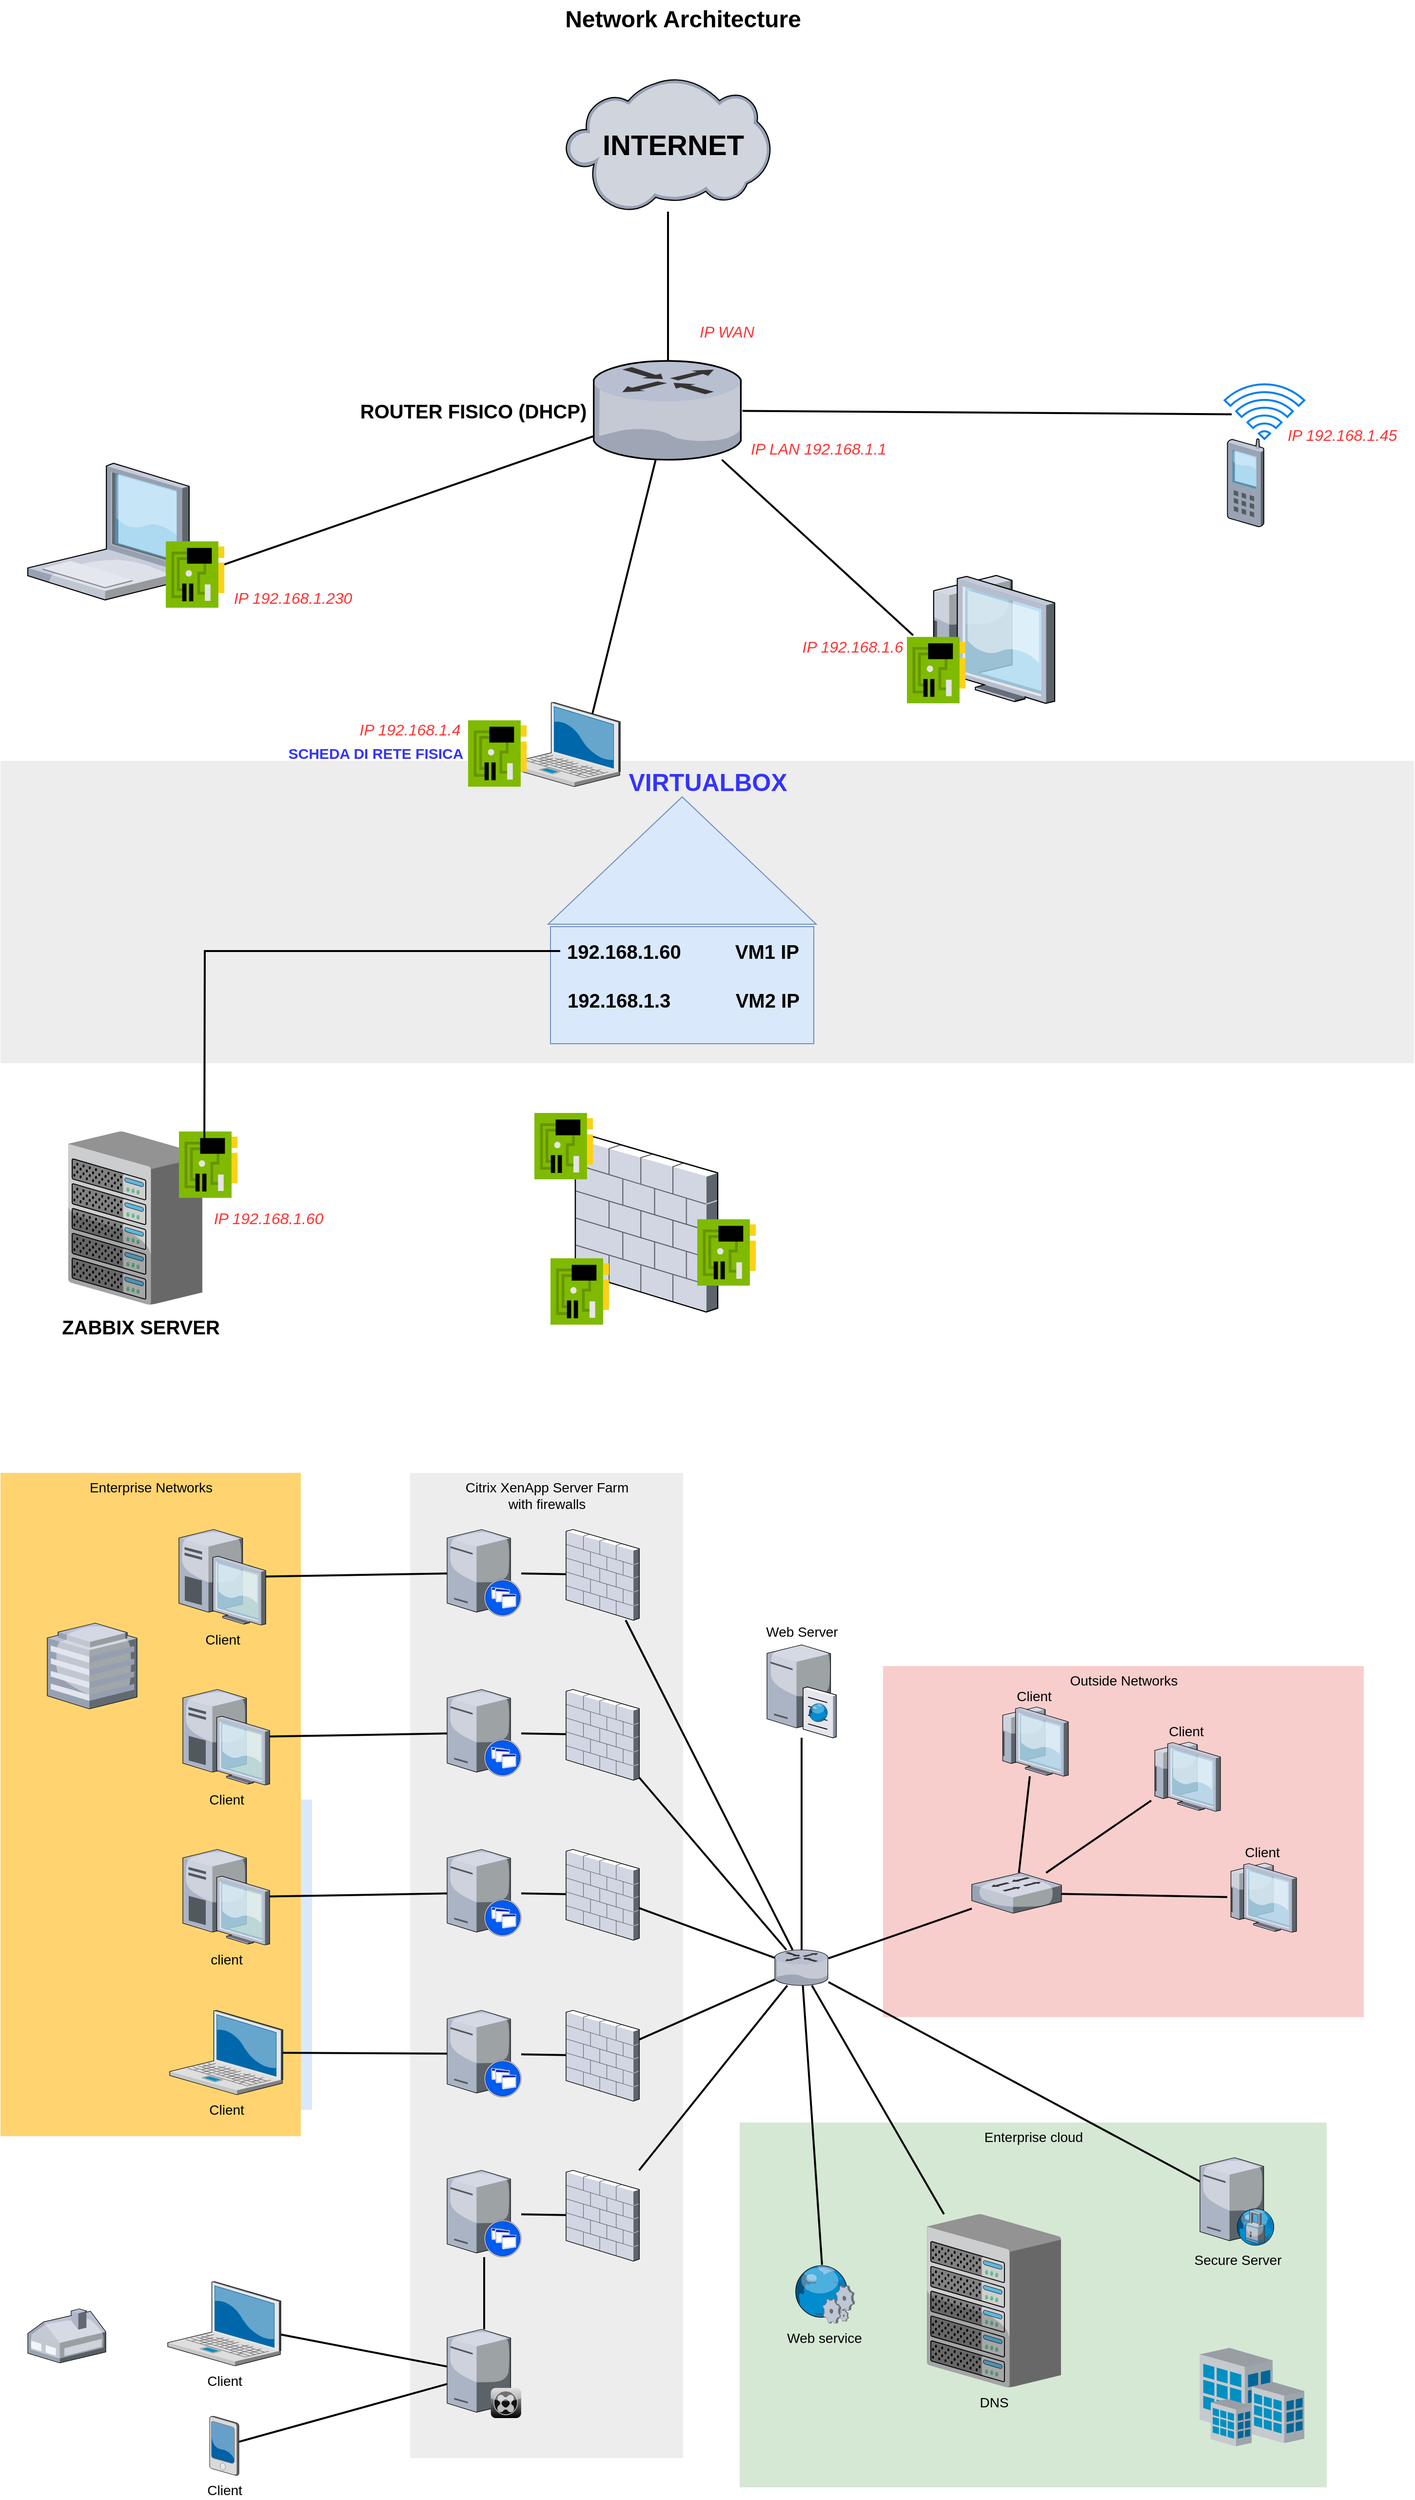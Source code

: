 <mxfile version="13.6.2" type="github">
  <diagram name="Page-1" id="e3a06f82-3646-2815-327d-82caf3d4e204">
    <mxGraphModel dx="1702" dy="827" grid="1" gridSize="10" guides="1" tooltips="1" connect="1" arrows="1" fold="1" page="1" pageScale="1.5" pageWidth="1169" pageHeight="826" background="none" math="0" shadow="0">
      <root>
        <mxCell id="0" style=";html=1;" />
        <mxCell id="1" style=";html=1;" parent="0" />
        <mxCell id="6a7d8f32e03d9370-61" value="Outside Networks" style="whiteSpace=wrap;html=1;fillColor=#f8cecc;fontSize=14;strokeColor=none;verticalAlign=top;" parent="1" vertex="1">
          <mxGeometry x="1135.5" y="1738" width="493" height="360" as="geometry" />
        </mxCell>
        <mxCell id="6a7d8f32e03d9370-60" value="Enterprise cloud" style="whiteSpace=wrap;html=1;fillColor=#d5e8d4;fontSize=14;strokeColor=none;verticalAlign=top;" parent="1" vertex="1">
          <mxGeometry x="988.5" y="2206" width="602" height="374" as="geometry" />
        </mxCell>
        <mxCell id="6a7d8f32e03d9370-59" value="Citrix XenApp Server Farm&lt;div&gt;with firewalls&lt;/div&gt;" style="whiteSpace=wrap;html=1;fillColor=#EDEDED;fontSize=14;strokeColor=none;verticalAlign=top;labelBackgroundColor=none;" parent="1" vertex="1">
          <mxGeometry x="650.5" y="1540" width="280" height="1010" as="geometry" />
        </mxCell>
        <mxCell id="6a7d8f32e03d9370-58" value="Residential Private Networks" style="whiteSpace=wrap;html=1;fillColor=#dae8fc;fontSize=14;strokeColor=none;verticalAlign=top;" parent="1" vertex="1">
          <mxGeometry x="240" y="1875" width="310" height="318" as="geometry" />
        </mxCell>
        <mxCell id="6a7d8f32e03d9370-57" value="Enterprise Networks" style="whiteSpace=wrap;html=1;fillColor=#FFD470;gradientColor=none;fontSize=14;strokeColor=none;verticalAlign=top;" parent="1" vertex="1">
          <mxGeometry x="230.5" y="1540" width="308" height="680" as="geometry" />
        </mxCell>
        <mxCell id="6a7d8f32e03d9370-36" style="edgeStyle=none;rounded=0;html=1;startSize=10;endSize=10;jettySize=auto;orthogonalLoop=1;fontSize=14;endArrow=none;endFill=0;strokeWidth=2;" parent="1" source="6a7d8f32e03d9370-1" target="6a7d8f32e03d9370-14" edge="1">
          <mxGeometry relative="1" as="geometry" />
        </mxCell>
        <mxCell id="6a7d8f32e03d9370-1" value="Client" style="verticalLabelPosition=bottom;aspect=fixed;html=1;verticalAlign=top;strokeColor=none;shape=mxgraph.citrix.laptop_2;fillColor=#66B2FF;gradientColor=#0066CC;fontSize=14;" parent="1" vertex="1">
          <mxGeometry x="402.0" y="2369" width="116" height="86.5" as="geometry" />
        </mxCell>
        <mxCell id="6a7d8f32e03d9370-35" style="edgeStyle=none;rounded=0;html=1;startSize=10;endSize=10;jettySize=auto;orthogonalLoop=1;fontSize=14;endArrow=none;endFill=0;strokeWidth=2;" parent="1" source="6a7d8f32e03d9370-2" target="6a7d8f32e03d9370-9" edge="1">
          <mxGeometry relative="1" as="geometry" />
        </mxCell>
        <mxCell id="6a7d8f32e03d9370-2" value="Client" style="verticalLabelPosition=bottom;aspect=fixed;html=1;verticalAlign=top;strokeColor=none;shape=mxgraph.citrix.laptop_2;fillColor=#66B2FF;gradientColor=#0066CC;fontSize=14;" parent="1" vertex="1">
          <mxGeometry x="404.0" y="2091" width="116" height="86.5" as="geometry" />
        </mxCell>
        <mxCell id="6a7d8f32e03d9370-34" style="edgeStyle=none;rounded=0;html=1;startSize=10;endSize=10;jettySize=auto;orthogonalLoop=1;fontSize=14;endArrow=none;endFill=0;strokeWidth=2;" parent="1" source="6a7d8f32e03d9370-3" target="6a7d8f32e03d9370-10" edge="1">
          <mxGeometry relative="1" as="geometry" />
        </mxCell>
        <mxCell id="6a7d8f32e03d9370-3" value="client" style="verticalLabelPosition=bottom;aspect=fixed;html=1;verticalAlign=top;strokeColor=none;shape=mxgraph.citrix.desktop;fillColor=#66B2FF;gradientColor=#0066CC;fontSize=14;" parent="1" vertex="1">
          <mxGeometry x="417.5" y="1926" width="89" height="98" as="geometry" />
        </mxCell>
        <mxCell id="6a7d8f32e03d9370-33" style="edgeStyle=none;rounded=0;html=1;startSize=10;endSize=10;jettySize=auto;orthogonalLoop=1;fontSize=14;endArrow=none;endFill=0;strokeWidth=2;" parent="1" source="6a7d8f32e03d9370-4" target="6a7d8f32e03d9370-11" edge="1">
          <mxGeometry relative="1" as="geometry" />
        </mxCell>
        <mxCell id="6a7d8f32e03d9370-4" value="Client" style="verticalLabelPosition=bottom;aspect=fixed;html=1;verticalAlign=top;strokeColor=none;shape=mxgraph.citrix.desktop;fillColor=#66B2FF;gradientColor=#0066CC;fontSize=14;" parent="1" vertex="1">
          <mxGeometry x="417.5" y="1762" width="89" height="98" as="geometry" />
        </mxCell>
        <mxCell id="6a7d8f32e03d9370-32" style="edgeStyle=none;rounded=0;html=1;startSize=10;endSize=10;jettySize=auto;orthogonalLoop=1;fontSize=14;endArrow=none;endFill=0;strokeWidth=2;" parent="1" source="6a7d8f32e03d9370-5" target="6a7d8f32e03d9370-12" edge="1">
          <mxGeometry relative="1" as="geometry" />
        </mxCell>
        <mxCell id="6a7d8f32e03d9370-5" value="Client" style="verticalLabelPosition=bottom;aspect=fixed;html=1;verticalAlign=top;strokeColor=none;shape=mxgraph.citrix.desktop;fillColor=#66B2FF;gradientColor=#0066CC;fontSize=14;" parent="1" vertex="1">
          <mxGeometry x="413.5" y="1598" width="89" height="98" as="geometry" />
        </mxCell>
        <mxCell id="6a7d8f32e03d9370-37" style="edgeStyle=none;rounded=0;html=1;startSize=10;endSize=10;jettySize=auto;orthogonalLoop=1;fontSize=14;endArrow=none;endFill=0;strokeWidth=2;" parent="1" source="6a7d8f32e03d9370-6" target="6a7d8f32e03d9370-14" edge="1">
          <mxGeometry relative="1" as="geometry" />
        </mxCell>
        <mxCell id="6a7d8f32e03d9370-6" value="Client" style="verticalLabelPosition=bottom;aspect=fixed;html=1;verticalAlign=top;strokeColor=none;shape=mxgraph.citrix.pda;fillColor=#66B2FF;gradientColor=#0066CC;fontSize=14;" parent="1" vertex="1">
          <mxGeometry x="445.0" y="2507" width="30" height="61" as="geometry" />
        </mxCell>
        <mxCell id="6a7d8f32e03d9370-39" style="edgeStyle=none;rounded=0;html=1;startSize=10;endSize=10;jettySize=auto;orthogonalLoop=1;fontSize=14;endArrow=none;endFill=0;strokeWidth=2;" parent="1" source="6a7d8f32e03d9370-8" target="6a7d8f32e03d9370-21" edge="1">
          <mxGeometry relative="1" as="geometry">
            <mxPoint x="788.5" y="2288" as="targetPoint" />
          </mxGeometry>
        </mxCell>
        <mxCell id="6a7d8f32e03d9370-8" value="" style="verticalLabelPosition=bottom;aspect=fixed;html=1;verticalAlign=top;strokeColor=none;shape=mxgraph.citrix.xenapp_server;fillColor=#66B2FF;gradientColor=#0066CC;fontSize=14;" parent="1" vertex="1">
          <mxGeometry x="688.5" y="2255" width="76" height="89" as="geometry" />
        </mxCell>
        <mxCell id="6a7d8f32e03d9370-40" style="edgeStyle=none;rounded=0;html=1;startSize=10;endSize=10;jettySize=auto;orthogonalLoop=1;fontSize=14;endArrow=none;endFill=0;strokeWidth=2;" parent="1" source="6a7d8f32e03d9370-9" target="6a7d8f32e03d9370-20" edge="1">
          <mxGeometry relative="1" as="geometry" />
        </mxCell>
        <mxCell id="6a7d8f32e03d9370-9" value="" style="verticalLabelPosition=bottom;aspect=fixed;html=1;verticalAlign=top;strokeColor=none;shape=mxgraph.citrix.xenapp_server;fillColor=#66B2FF;gradientColor=#0066CC;fontSize=14;" parent="1" vertex="1">
          <mxGeometry x="688.5" y="2091" width="76" height="89" as="geometry" />
        </mxCell>
        <mxCell id="6a7d8f32e03d9370-41" style="edgeStyle=none;rounded=0;html=1;startSize=10;endSize=10;jettySize=auto;orthogonalLoop=1;fontSize=14;endArrow=none;endFill=0;strokeWidth=2;" parent="1" source="6a7d8f32e03d9370-10" target="6a7d8f32e03d9370-19" edge="1">
          <mxGeometry relative="1" as="geometry" />
        </mxCell>
        <mxCell id="6a7d8f32e03d9370-10" value="" style="verticalLabelPosition=bottom;aspect=fixed;html=1;verticalAlign=top;strokeColor=none;shape=mxgraph.citrix.xenapp_server;fillColor=#66B2FF;gradientColor=#0066CC;fontSize=14;" parent="1" vertex="1">
          <mxGeometry x="688.5" y="1926" width="76" height="89" as="geometry" />
        </mxCell>
        <mxCell id="6a7d8f32e03d9370-42" style="edgeStyle=none;rounded=0;html=1;startSize=10;endSize=10;jettySize=auto;orthogonalLoop=1;fontSize=14;endArrow=none;endFill=0;strokeWidth=2;" parent="1" source="6a7d8f32e03d9370-11" target="6a7d8f32e03d9370-18" edge="1">
          <mxGeometry relative="1" as="geometry" />
        </mxCell>
        <mxCell id="6a7d8f32e03d9370-11" value="" style="verticalLabelPosition=bottom;aspect=fixed;html=1;verticalAlign=top;strokeColor=none;shape=mxgraph.citrix.xenapp_server;fillColor=#66B2FF;gradientColor=#0066CC;fontSize=14;" parent="1" vertex="1">
          <mxGeometry x="688.5" y="1762" width="76" height="89" as="geometry" />
        </mxCell>
        <mxCell id="6a7d8f32e03d9370-43" style="edgeStyle=none;rounded=0;html=1;startSize=10;endSize=10;jettySize=auto;orthogonalLoop=1;fontSize=14;endArrow=none;endFill=0;strokeWidth=2;" parent="1" source="6a7d8f32e03d9370-12" target="6a7d8f32e03d9370-17" edge="1">
          <mxGeometry relative="1" as="geometry" />
        </mxCell>
        <mxCell id="6a7d8f32e03d9370-12" value="" style="verticalLabelPosition=bottom;aspect=fixed;html=1;verticalAlign=top;strokeColor=none;shape=mxgraph.citrix.xenapp_server;fillColor=#66B2FF;gradientColor=#0066CC;fontSize=14;" parent="1" vertex="1">
          <mxGeometry x="688.5" y="1598" width="76" height="89" as="geometry" />
        </mxCell>
        <mxCell id="6a7d8f32e03d9370-50" style="edgeStyle=none;rounded=0;html=1;startSize=10;endSize=10;jettySize=auto;orthogonalLoop=1;fontSize=14;endArrow=none;endFill=0;strokeWidth=2;" parent="1" source="6a7d8f32e03d9370-13" target="6a7d8f32e03d9370-16" edge="1">
          <mxGeometry relative="1" as="geometry" />
        </mxCell>
        <mxCell id="6a7d8f32e03d9370-51" style="edgeStyle=none;rounded=0;html=1;startSize=10;endSize=10;jettySize=auto;orthogonalLoop=1;fontSize=14;endArrow=none;endFill=0;strokeWidth=2;" parent="1" source="6a7d8f32e03d9370-13" target="6a7d8f32e03d9370-15" edge="1">
          <mxGeometry relative="1" as="geometry" />
        </mxCell>
        <mxCell id="6a7d8f32e03d9370-52" style="edgeStyle=none;rounded=0;html=1;startSize=10;endSize=10;jettySize=auto;orthogonalLoop=1;fontSize=14;endArrow=none;endFill=0;strokeWidth=2;" parent="1" source="6a7d8f32e03d9370-13" target="6a7d8f32e03d9370-26" edge="1">
          <mxGeometry relative="1" as="geometry" />
        </mxCell>
        <mxCell id="6a7d8f32e03d9370-56" style="edgeStyle=none;rounded=0;html=1;startSize=10;endSize=10;jettySize=auto;orthogonalLoop=1;fontSize=14;endArrow=none;endFill=0;strokeWidth=2;" parent="1" source="6a7d8f32e03d9370-13" target="6a7d8f32e03d9370-25" edge="1">
          <mxGeometry relative="1" as="geometry" />
        </mxCell>
        <mxCell id="6a7d8f32e03d9370-13" value="" style="verticalLabelPosition=bottom;aspect=fixed;html=1;verticalAlign=top;strokeColor=none;shape=mxgraph.citrix.router;fillColor=#66B2FF;gradientColor=#0066CC;fontSize=14;" parent="1" vertex="1">
          <mxGeometry x="1024.5" y="2029" width="55" height="36.5" as="geometry" />
        </mxCell>
        <mxCell id="6a7d8f32e03d9370-38" style="edgeStyle=none;rounded=0;html=1;startSize=10;endSize=10;jettySize=auto;orthogonalLoop=1;fontSize=14;endArrow=none;endFill=0;strokeWidth=2;" parent="1" source="6a7d8f32e03d9370-14" target="6a7d8f32e03d9370-8" edge="1">
          <mxGeometry relative="1" as="geometry" />
        </mxCell>
        <mxCell id="6a7d8f32e03d9370-14" value="" style="verticalLabelPosition=bottom;aspect=fixed;html=1;verticalAlign=top;strokeColor=none;shape=mxgraph.citrix.xenclient_synchronizer;fillColor=#CCCCCC;gradientColor=#000000;gradientDirection=south;fontSize=14;" parent="1" vertex="1">
          <mxGeometry x="688.5" y="2418" width="76" height="91" as="geometry" />
        </mxCell>
        <mxCell id="6a7d8f32e03d9370-15" value="Web Server" style="verticalLabelPosition=top;aspect=fixed;html=1;verticalAlign=bottom;strokeColor=none;shape=mxgraph.citrix.cache_server;fillColor=#66B2FF;gradientColor=#0066CC;fontSize=14;labelPosition=center;align=center;" parent="1" vertex="1">
          <mxGeometry x="1016.5" y="1714" width="71" height="97.5" as="geometry" />
        </mxCell>
        <mxCell id="6a7d8f32e03d9370-16" value="DNS" style="verticalLabelPosition=bottom;aspect=fixed;html=1;verticalAlign=top;strokeColor=none;shape=mxgraph.citrix.chassis;fillColor=#66B2FF;gradientColor=#0066CC;fontSize=14;" parent="1" vertex="1">
          <mxGeometry x="1180.5" y="2300" width="137.5" height="177.5" as="geometry" />
        </mxCell>
        <mxCell id="6a7d8f32e03d9370-44" style="edgeStyle=none;rounded=0;html=1;startSize=10;endSize=10;jettySize=auto;orthogonalLoop=1;fontSize=14;endArrow=none;endFill=0;strokeWidth=2;" parent="1" source="6a7d8f32e03d9370-17" target="6a7d8f32e03d9370-13" edge="1">
          <mxGeometry relative="1" as="geometry" />
        </mxCell>
        <mxCell id="6a7d8f32e03d9370-17" value="" style="verticalLabelPosition=bottom;aspect=fixed;html=1;verticalAlign=top;strokeColor=none;shape=mxgraph.citrix.firewall;fillColor=#66B2FF;gradientColor=#0066CC;fontSize=14;" parent="1" vertex="1">
          <mxGeometry x="810.5" y="1598" width="75" height="93" as="geometry" />
        </mxCell>
        <mxCell id="6a7d8f32e03d9370-45" style="edgeStyle=none;rounded=0;html=1;startSize=10;endSize=10;jettySize=auto;orthogonalLoop=1;fontSize=14;endArrow=none;endFill=0;strokeWidth=2;" parent="1" source="6a7d8f32e03d9370-18" target="6a7d8f32e03d9370-13" edge="1">
          <mxGeometry relative="1" as="geometry" />
        </mxCell>
        <mxCell id="6a7d8f32e03d9370-18" value="" style="verticalLabelPosition=bottom;aspect=fixed;html=1;verticalAlign=top;strokeColor=none;shape=mxgraph.citrix.firewall;fillColor=#66B2FF;gradientColor=#0066CC;fontSize=14;" parent="1" vertex="1">
          <mxGeometry x="810.5" y="1762" width="75" height="93" as="geometry" />
        </mxCell>
        <mxCell id="6a7d8f32e03d9370-46" style="edgeStyle=none;rounded=0;html=1;startSize=10;endSize=10;jettySize=auto;orthogonalLoop=1;fontSize=14;endArrow=none;endFill=0;strokeWidth=2;" parent="1" source="6a7d8f32e03d9370-19" target="6a7d8f32e03d9370-13" edge="1">
          <mxGeometry relative="1" as="geometry" />
        </mxCell>
        <mxCell id="6a7d8f32e03d9370-19" value="" style="verticalLabelPosition=bottom;aspect=fixed;html=1;verticalAlign=top;strokeColor=none;shape=mxgraph.citrix.firewall;fillColor=#66B2FF;gradientColor=#0066CC;fontSize=14;" parent="1" vertex="1">
          <mxGeometry x="810.5" y="1926" width="75" height="93" as="geometry" />
        </mxCell>
        <mxCell id="6a7d8f32e03d9370-47" style="edgeStyle=none;rounded=0;html=1;startSize=10;endSize=10;jettySize=auto;orthogonalLoop=1;fontSize=14;endArrow=none;endFill=0;strokeWidth=2;" parent="1" source="6a7d8f32e03d9370-20" target="6a7d8f32e03d9370-13" edge="1">
          <mxGeometry relative="1" as="geometry" />
        </mxCell>
        <mxCell id="6a7d8f32e03d9370-20" value="" style="verticalLabelPosition=bottom;aspect=fixed;html=1;verticalAlign=top;strokeColor=none;shape=mxgraph.citrix.firewall;fillColor=#66B2FF;gradientColor=#0066CC;fontSize=14;" parent="1" vertex="1">
          <mxGeometry x="810.5" y="2091" width="75" height="93" as="geometry" />
        </mxCell>
        <mxCell id="6a7d8f32e03d9370-48" style="edgeStyle=none;rounded=0;html=1;startSize=10;endSize=10;jettySize=auto;orthogonalLoop=1;fontSize=14;endArrow=none;endFill=0;strokeWidth=2;" parent="1" source="6a7d8f32e03d9370-21" target="6a7d8f32e03d9370-13" edge="1">
          <mxGeometry relative="1" as="geometry" />
        </mxCell>
        <mxCell id="6a7d8f32e03d9370-21" value="" style="verticalLabelPosition=bottom;aspect=fixed;html=1;verticalAlign=top;strokeColor=none;shape=mxgraph.citrix.firewall;fillColor=#66B2FF;gradientColor=#0066CC;fontSize=14;" parent="1" vertex="1">
          <mxGeometry x="810.5" y="2255" width="75" height="93" as="geometry" />
        </mxCell>
        <mxCell id="6a7d8f32e03d9370-23" value="" style="verticalLabelPosition=bottom;aspect=fixed;html=1;verticalAlign=top;strokeColor=none;shape=mxgraph.citrix.home_office;fillColor=#66B2FF;gradientColor=#0066CC;fontSize=14;" parent="1" vertex="1">
          <mxGeometry x="258.5" y="2397" width="80" height="55.5" as="geometry" />
        </mxCell>
        <mxCell id="6a7d8f32e03d9370-24" value="" style="verticalLabelPosition=bottom;aspect=fixed;html=1;verticalAlign=top;strokeColor=none;shape=mxgraph.citrix.hq_enterprise;fillColor=#66B2FF;gradientColor=#0066CC;fontSize=14;" parent="1" vertex="1">
          <mxGeometry x="278.5" y="1694" width="92" height="88" as="geometry" />
        </mxCell>
        <mxCell id="6a7d8f32e03d9370-25" value="Secure Server" style="verticalLabelPosition=bottom;aspect=fixed;html=1;verticalAlign=top;strokeColor=none;shape=mxgraph.citrix.proxy_server;fillColor=#66B2FF;gradientColor=#0066CC;fontSize=14;" parent="1" vertex="1">
          <mxGeometry x="1460.5" y="2242" width="76.5" height="90" as="geometry" />
        </mxCell>
        <mxCell id="6a7d8f32e03d9370-53" style="edgeStyle=none;rounded=0;html=1;startSize=10;endSize=10;jettySize=auto;orthogonalLoop=1;fontSize=14;endArrow=none;endFill=0;strokeWidth=2;" parent="1" source="6a7d8f32e03d9370-26" target="6a7d8f32e03d9370-29" edge="1">
          <mxGeometry relative="1" as="geometry" />
        </mxCell>
        <mxCell id="6a7d8f32e03d9370-54" style="edgeStyle=none;rounded=0;html=1;startSize=10;endSize=10;jettySize=auto;orthogonalLoop=1;fontSize=14;endArrow=none;endFill=0;strokeWidth=2;" parent="1" source="6a7d8f32e03d9370-26" target="6a7d8f32e03d9370-28" edge="1">
          <mxGeometry relative="1" as="geometry" />
        </mxCell>
        <mxCell id="6a7d8f32e03d9370-55" style="edgeStyle=none;rounded=0;html=1;startSize=10;endSize=10;jettySize=auto;orthogonalLoop=1;fontSize=14;endArrow=none;endFill=0;strokeWidth=2;" parent="1" source="6a7d8f32e03d9370-26" target="6a7d8f32e03d9370-27" edge="1">
          <mxGeometry relative="1" as="geometry" />
        </mxCell>
        <mxCell id="6a7d8f32e03d9370-26" value="" style="verticalLabelPosition=bottom;aspect=fixed;html=1;verticalAlign=top;strokeColor=none;shape=mxgraph.citrix.switch;fillColor=#66B2FF;gradientColor=#0066CC;fontSize=14;" parent="1" vertex="1">
          <mxGeometry x="1226.5" y="1950" width="92" height="41.5" as="geometry" />
        </mxCell>
        <mxCell id="6a7d8f32e03d9370-27" value="Client" style="verticalLabelPosition=top;aspect=fixed;html=1;verticalAlign=bottom;strokeColor=none;shape=mxgraph.citrix.thin_client;fillColor=#66B2FF;gradientColor=#0066CC;fontSize=14;labelPosition=center;align=center;" parent="1" vertex="1">
          <mxGeometry x="1488.5" y="1940" width="71" height="71" as="geometry" />
        </mxCell>
        <mxCell id="6a7d8f32e03d9370-28" value="Client" style="verticalLabelPosition=top;aspect=fixed;html=1;verticalAlign=bottom;strokeColor=none;shape=mxgraph.citrix.thin_client;fillColor=#66B2FF;gradientColor=#0066CC;fontSize=14;labelPosition=center;align=center;" parent="1" vertex="1">
          <mxGeometry x="1410.5" y="1816" width="71" height="71" as="geometry" />
        </mxCell>
        <mxCell id="6a7d8f32e03d9370-29" value="Client" style="verticalLabelPosition=top;aspect=fixed;html=1;verticalAlign=bottom;strokeColor=none;shape=mxgraph.citrix.thin_client;fillColor=#66B2FF;gradientColor=#0066CC;fontSize=14;labelPosition=center;align=center;" parent="1" vertex="1">
          <mxGeometry x="1254.5" y="1780" width="71" height="71" as="geometry" />
        </mxCell>
        <mxCell id="6a7d8f32e03d9370-49" style="edgeStyle=none;rounded=0;html=1;startSize=10;endSize=10;jettySize=auto;orthogonalLoop=1;fontSize=14;endArrow=none;endFill=0;strokeWidth=2;" parent="1" source="6a7d8f32e03d9370-30" target="6a7d8f32e03d9370-13" edge="1">
          <mxGeometry relative="1" as="geometry" />
        </mxCell>
        <mxCell id="6a7d8f32e03d9370-30" value="Web service" style="verticalLabelPosition=bottom;aspect=fixed;html=1;verticalAlign=top;strokeColor=none;shape=mxgraph.citrix.web_service;fillColor=#66B2FF;gradientColor=#0066CC;fontSize=14;" parent="1" vertex="1">
          <mxGeometry x="1043.5" y="2352" width="63" height="60" as="geometry" />
        </mxCell>
        <mxCell id="6a7d8f32e03d9370-31" value="" style="verticalLabelPosition=bottom;aspect=fixed;html=1;verticalAlign=top;strokeColor=none;shape=mxgraph.citrix.site;fillColor=#66B2FF;gradientColor=#0066CC;fontSize=14;" parent="1" vertex="1">
          <mxGeometry x="1460.5" y="2437" width="107" height="101" as="geometry" />
        </mxCell>
        <mxCell id="6a7d8f32e03d9370-62" value="Network Architecture" style="text;strokeColor=none;fillColor=none;html=1;fontSize=24;fontStyle=1;verticalAlign=middle;align=center;" parent="1" vertex="1">
          <mxGeometry x="499" y="30" width="861" height="40" as="geometry" />
        </mxCell>
        <mxCell id="Nfk5zxaUeVj95vEAJOdN-1" value="" style="verticalLabelPosition=bottom;aspect=fixed;html=1;verticalAlign=top;strokeColor=none;align=center;outlineConnect=0;shape=mxgraph.citrix.cloud;" vertex="1" parent="1">
          <mxGeometry x="810" y="110" width="210" height="137.05" as="geometry" />
        </mxCell>
        <mxCell id="Nfk5zxaUeVj95vEAJOdN-2" value="&lt;div style=&quot;font-size: 29px;&quot;&gt;INTERNET&lt;/div&gt;" style="text;html=1;align=center;verticalAlign=middle;resizable=0;points=[];autosize=1;fontStyle=1;fontSize=29;" vertex="1" parent="1">
          <mxGeometry x="840" y="158.52" width="160" height="40" as="geometry" />
        </mxCell>
        <mxCell id="Nfk5zxaUeVj95vEAJOdN-3" style="edgeStyle=none;rounded=0;html=1;startSize=10;endSize=10;jettySize=auto;orthogonalLoop=1;fontSize=14;endArrow=none;endFill=0;strokeWidth=2;" edge="1" parent="1" source="Nfk5zxaUeVj95vEAJOdN-4" target="Nfk5zxaUeVj95vEAJOdN-1">
          <mxGeometry relative="1" as="geometry">
            <mxPoint x="916" y="400" as="sourcePoint" />
            <mxPoint x="936" y="389.997" as="targetPoint" />
          </mxGeometry>
        </mxCell>
        <mxCell id="Nfk5zxaUeVj95vEAJOdN-4" value="" style="verticalLabelPosition=bottom;aspect=fixed;html=1;verticalAlign=top;strokeColor=none;align=center;outlineConnect=0;shape=mxgraph.citrix.router;fontSize=29;" vertex="1" parent="1">
          <mxGeometry x="838.68" y="400" width="152.64" height="101.3" as="geometry" />
        </mxCell>
        <mxCell id="Nfk5zxaUeVj95vEAJOdN-5" value="&lt;font style=&quot;font-size: 20px&quot;&gt;ROUTER FISICO (DHCP)&lt;/font&gt;" style="text;html=1;align=center;verticalAlign=middle;resizable=0;points=[];autosize=1;fontSize=15;fontStyle=1" vertex="1" parent="1">
          <mxGeometry x="590" y="435.65" width="250" height="30" as="geometry" />
        </mxCell>
        <mxCell id="Nfk5zxaUeVj95vEAJOdN-6" value="&lt;font color=&quot;#FF3333&quot;&gt;&lt;i&gt;&lt;font style=&quot;font-size: 16px&quot;&gt;IP WAN&lt;/font&gt;&lt;/i&gt;&lt;/font&gt;" style="text;html=1;align=center;verticalAlign=middle;resizable=0;points=[];autosize=1;fontSize=15;" vertex="1" parent="1">
          <mxGeometry x="940" y="360" width="70" height="20" as="geometry" />
        </mxCell>
        <mxCell id="Nfk5zxaUeVj95vEAJOdN-7" value="&lt;font color=&quot;#FF3333&quot;&gt;&lt;i&gt;&lt;font style=&quot;font-size: 16px&quot;&gt;IP LAN 192.168.1.1&lt;br&gt;&lt;/font&gt;&lt;/i&gt;&lt;/font&gt;" style="text;html=1;align=center;verticalAlign=middle;resizable=0;points=[];autosize=1;fontSize=15;" vertex="1" parent="1">
          <mxGeometry x="988.5" y="480" width="160" height="20" as="geometry" />
        </mxCell>
        <mxCell id="Nfk5zxaUeVj95vEAJOdN-9" value="" style="verticalLabelPosition=bottom;aspect=fixed;html=1;verticalAlign=top;strokeColor=none;align=center;outlineConnect=0;shape=mxgraph.citrix.laptop_1;fontSize=15;" vertex="1" parent="1">
          <mxGeometry x="258.5" y="505" width="165.45" height="140" as="geometry" />
        </mxCell>
        <mxCell id="Nfk5zxaUeVj95vEAJOdN-11" value="" style="verticalLabelPosition=bottom;aspect=fixed;html=1;verticalAlign=top;strokeColor=none;align=center;outlineConnect=0;shape=mxgraph.citrix.thin_client;fontSize=15;" vertex="1" parent="1">
          <mxGeometry x="1180.5" y="620" width="131" height="131" as="geometry" />
        </mxCell>
        <mxCell id="Nfk5zxaUeVj95vEAJOdN-12" style="edgeStyle=none;rounded=0;html=1;startSize=10;endSize=10;jettySize=auto;orthogonalLoop=1;fontSize=14;endArrow=none;endFill=0;strokeWidth=2;" edge="1" parent="1" source="Nfk5zxaUeVj95vEAJOdN-45" target="Nfk5zxaUeVj95vEAJOdN-4">
          <mxGeometry relative="1" as="geometry">
            <mxPoint x="650.5" y="606.48" as="sourcePoint" />
            <mxPoint x="650.5" y="453.53" as="targetPoint" />
          </mxGeometry>
        </mxCell>
        <mxCell id="Nfk5zxaUeVj95vEAJOdN-13" style="edgeStyle=none;rounded=0;html=1;startSize=10;endSize=10;jettySize=auto;orthogonalLoop=1;fontSize=14;endArrow=none;endFill=0;strokeWidth=2;" edge="1" parent="1" target="Nfk5zxaUeVj95vEAJOdN-4">
          <mxGeometry relative="1" as="geometry">
            <mxPoint x="835.413" y="770" as="sourcePoint" />
            <mxPoint x="848.68" y="477.19" as="targetPoint" />
          </mxGeometry>
        </mxCell>
        <mxCell id="Nfk5zxaUeVj95vEAJOdN-14" style="edgeStyle=none;rounded=0;html=1;startSize=10;endSize=10;jettySize=auto;orthogonalLoop=1;fontSize=14;endArrow=none;endFill=0;strokeWidth=2;exitX=1.024;exitY=-0.074;exitDx=0;exitDy=0;exitPerimeter=0;" edge="1" parent="1" source="Nfk5zxaUeVj95vEAJOdN-19" target="Nfk5zxaUeVj95vEAJOdN-4">
          <mxGeometry relative="1" as="geometry">
            <mxPoint x="951.809" y="645" as="sourcePoint" />
            <mxPoint x="1016.505" y="525.3" as="targetPoint" />
          </mxGeometry>
        </mxCell>
        <mxCell id="Nfk5zxaUeVj95vEAJOdN-16" style="edgeStyle=none;rounded=0;html=1;startSize=10;endSize=10;jettySize=auto;orthogonalLoop=1;fontSize=14;endArrow=none;endFill=0;strokeWidth=2;exitX=0.088;exitY=0.548;exitDx=0;exitDy=0;exitPerimeter=0;" edge="1" parent="1" source="Nfk5zxaUeVj95vEAJOdN-48" target="Nfk5zxaUeVj95vEAJOdN-4">
          <mxGeometry relative="1" as="geometry">
            <mxPoint x="1486.405" y="501.032" as="sourcePoint" />
            <mxPoint x="1117.387" y="430.0" as="targetPoint" />
          </mxGeometry>
        </mxCell>
        <mxCell id="Nfk5zxaUeVj95vEAJOdN-17" value="&lt;font color=&quot;#FF3333&quot;&gt;&lt;i&gt;&lt;font style=&quot;font-size: 16px&quot;&gt;IP 192.168.1.4&lt;br&gt;&lt;/font&gt;&lt;/i&gt;&lt;/font&gt;" style="text;html=1;align=center;verticalAlign=middle;resizable=0;points=[];autosize=1;fontSize=15;" vertex="1" parent="1">
          <mxGeometry x="590" y="768.32" width="120" height="20" as="geometry" />
        </mxCell>
        <mxCell id="Nfk5zxaUeVj95vEAJOdN-18" value="&lt;font color=&quot;#FF3333&quot;&gt;&lt;i&gt;&lt;font style=&quot;font-size: 16px&quot;&gt;IP 192.168.1.230&lt;br&gt;&lt;/font&gt;&lt;/i&gt;&lt;/font&gt;" style="text;html=1;align=center;verticalAlign=middle;resizable=0;points=[];autosize=1;fontSize=15;" vertex="1" parent="1">
          <mxGeometry x="460" y="633.18" width="140" height="20" as="geometry" />
        </mxCell>
        <mxCell id="Nfk5zxaUeVj95vEAJOdN-19" value="&lt;font color=&quot;#FF3333&quot;&gt;&lt;i&gt;&lt;font style=&quot;font-size: 16px&quot;&gt;IP 192.168.1.6&lt;br&gt;&lt;/font&gt;&lt;/i&gt;&lt;/font&gt;" style="text;html=1;align=center;verticalAlign=middle;resizable=0;points=[];autosize=1;fontSize=15;" vertex="1" parent="1">
          <mxGeometry x="1043.5" y="682.82" width="120" height="20" as="geometry" />
        </mxCell>
        <mxCell id="Nfk5zxaUeVj95vEAJOdN-20" value="&lt;font color=&quot;#FF3333&quot;&gt;&lt;i&gt;&lt;font style=&quot;font-size: 16px&quot;&gt;IP 192.168.1.45&lt;/font&gt;&lt;/i&gt;&lt;/font&gt;" style="text;html=1;align=center;verticalAlign=middle;resizable=0;points=[];autosize=1;fontSize=15;" vertex="1" parent="1">
          <mxGeometry x="1540.5" y="465.65" width="130" height="20" as="geometry" />
        </mxCell>
        <mxCell id="Nfk5zxaUeVj95vEAJOdN-22" value="&lt;font color=&quot;#3333FF&quot;&gt;&lt;b&gt;&lt;font style=&quot;font-size: 25px&quot;&gt;VIRTUALBOX&lt;/font&gt;&lt;/b&gt;&lt;/font&gt;" style="whiteSpace=wrap;html=1;fillColor=#EDEDED;fontSize=14;strokeColor=none;verticalAlign=top;labelBackgroundColor=none;" vertex="1" parent="1">
          <mxGeometry x="230.5" y="810" width="1449.5" height="310" as="geometry" />
        </mxCell>
        <mxCell id="Nfk5zxaUeVj95vEAJOdN-40" value="" style="verticalLabelPosition=bottom;aspect=fixed;html=1;verticalAlign=top;strokeColor=none;align=center;outlineConnect=0;shape=mxgraph.citrix.laptop_2;labelBackgroundColor=none;fontSize=15;" vertex="1" parent="1">
          <mxGeometry x="750" y="750" width="116" height="86.5" as="geometry" />
        </mxCell>
        <mxCell id="Nfk5zxaUeVj95vEAJOdN-42" value="" style="verticalLabelPosition=bottom;aspect=fixed;html=1;verticalAlign=top;strokeColor=none;align=center;outlineConnect=0;shape=mxgraph.citrix.cell_phone;labelBackgroundColor=none;fontSize=15;" vertex="1" parent="1">
          <mxGeometry x="1488.5" y="480" width="37.5" height="90" as="geometry" />
        </mxCell>
        <mxCell id="Nfk5zxaUeVj95vEAJOdN-44" value="" style="aspect=fixed;html=1;points=[];align=center;image;fontSize=12;image=img/lib/mscae/NetworkInterfaceCard.svg;labelBackgroundColor=none;" vertex="1" parent="1">
          <mxGeometry x="710" y="768.32" width="60" height="68.18" as="geometry" />
        </mxCell>
        <mxCell id="Nfk5zxaUeVj95vEAJOdN-45" value="" style="aspect=fixed;html=1;points=[];align=center;image;fontSize=12;image=img/lib/mscae/NetworkInterfaceCard.svg;labelBackgroundColor=none;" vertex="1" parent="1">
          <mxGeometry x="400" y="585" width="60" height="68.18" as="geometry" />
        </mxCell>
        <mxCell id="Nfk5zxaUeVj95vEAJOdN-47" value="" style="aspect=fixed;html=1;points=[];align=center;image;fontSize=12;image=img/lib/mscae/NetworkInterfaceCard.svg;labelBackgroundColor=none;" vertex="1" parent="1">
          <mxGeometry x="1160" y="682.82" width="60" height="68.18" as="geometry" />
        </mxCell>
        <mxCell id="Nfk5zxaUeVj95vEAJOdN-48" value="" style="html=1;verticalLabelPosition=bottom;align=center;labelBackgroundColor=#ffffff;verticalAlign=top;strokeWidth=2;strokeColor=#0080F0;shadow=0;dashed=0;shape=mxgraph.ios7.icons.wifi;pointerEvents=1;fontSize=15;" vertex="1" parent="1">
          <mxGeometry x="1485.8" y="424" width="81.7" height="56" as="geometry" />
        </mxCell>
        <mxCell id="Nfk5zxaUeVj95vEAJOdN-50" value="SCHEDA DI RETE FISICA" style="text;html=1;align=center;verticalAlign=middle;resizable=0;points=[];autosize=1;fontSize=15;fontStyle=1;fontColor=#3333FF;" vertex="1" parent="1">
          <mxGeometry x="520" y="792.41" width="190" height="20" as="geometry" />
        </mxCell>
        <mxCell id="Nfk5zxaUeVj95vEAJOdN-52" value="" style="rounded=0;whiteSpace=wrap;html=1;labelBackgroundColor=none;fontSize=15;labelBorderColor=#3333FF;fillColor=#dae8fc;strokeColor=#6c8ebf;" vertex="1" parent="1">
          <mxGeometry x="794.5" y="980" width="270" height="120" as="geometry" />
        </mxCell>
        <mxCell id="Nfk5zxaUeVj95vEAJOdN-53" value="&lt;font style=&quot;font-size: 20px&quot;&gt;&lt;b&gt;192.168.1.60&amp;nbsp;&amp;nbsp;&amp;nbsp;&amp;nbsp;&amp;nbsp;&amp;nbsp;&amp;nbsp;&amp;nbsp;&amp;nbsp; VM1 IP&lt;/b&gt;&lt;/font&gt;" style="text;html=1;align=center;verticalAlign=middle;resizable=0;points=[];autosize=1;fontSize=15;fontColor=#000000;" vertex="1" parent="1">
          <mxGeometry x="804.5" y="990" width="250" height="30" as="geometry" />
        </mxCell>
        <mxCell id="Nfk5zxaUeVj95vEAJOdN-54" value="&lt;div align=&quot;left&quot;&gt;&lt;font style=&quot;font-size: 20px&quot;&gt;&lt;b&gt;192.168.1.3&amp;nbsp;&amp;nbsp;&amp;nbsp;&amp;nbsp;&amp;nbsp;&amp;nbsp; &amp;nbsp;&amp;nbsp; &amp;nbsp; VM2 IP&lt;/b&gt;&lt;/font&gt;&lt;/div&gt;" style="text;html=1;align=left;verticalAlign=middle;resizable=0;points=[];autosize=1;fontSize=15;fontColor=#000000;" vertex="1" parent="1">
          <mxGeometry x="810" y="1040" width="250" height="30" as="geometry" />
        </mxCell>
        <mxCell id="Nfk5zxaUeVj95vEAJOdN-55" value="" style="triangle;whiteSpace=wrap;html=1;labelBackgroundColor=none;fontSize=15;rotation=-90;fillColor=#dae8fc;strokeColor=#6c8ebf;" vertex="1" parent="1">
          <mxGeometry x="864.25" y="774.75" width="130.5" height="275" as="geometry" />
        </mxCell>
        <mxCell id="Nfk5zxaUeVj95vEAJOdN-57" value="" style="verticalLabelPosition=bottom;aspect=fixed;html=1;verticalAlign=top;strokeColor=none;align=center;outlineConnect=0;shape=mxgraph.citrix.chassis;labelBackgroundColor=none;fontSize=15;fontColor=#000000;" vertex="1" parent="1">
          <mxGeometry x="300" y="1190" width="137.5" height="177.5" as="geometry" />
        </mxCell>
        <mxCell id="Nfk5zxaUeVj95vEAJOdN-58" value="" style="aspect=fixed;html=1;points=[];align=center;image;fontSize=12;image=img/lib/mscae/NetworkInterfaceCard.svg;labelBackgroundColor=none;" vertex="1" parent="1">
          <mxGeometry x="413.5" y="1190" width="60" height="68.18" as="geometry" />
        </mxCell>
        <mxCell id="Nfk5zxaUeVj95vEAJOdN-59" style="edgeStyle=none;rounded=0;html=1;startSize=10;endSize=10;jettySize=auto;orthogonalLoop=1;fontSize=14;endArrow=none;endFill=0;strokeWidth=2;" edge="1" parent="1" target="Nfk5zxaUeVj95vEAJOdN-53">
          <mxGeometry relative="1" as="geometry">
            <mxPoint x="439.533" y="1208.7" as="sourcePoint" />
            <mxPoint x="506.497" y="940" as="targetPoint" />
            <Array as="points">
              <mxPoint x="440" y="1005" />
            </Array>
          </mxGeometry>
        </mxCell>
        <mxCell id="Nfk5zxaUeVj95vEAJOdN-60" value="&lt;font color=&quot;#FF3333&quot;&gt;&lt;i&gt;&lt;font style=&quot;font-size: 16px&quot;&gt;IP 192.168.1.60&lt;/font&gt;&lt;/i&gt;&lt;/font&gt;" style="text;html=1;align=center;verticalAlign=middle;resizable=0;points=[];autosize=1;fontSize=15;" vertex="1" parent="1">
          <mxGeometry x="440" y="1268.75" width="130" height="20" as="geometry" />
        </mxCell>
        <mxCell id="Nfk5zxaUeVj95vEAJOdN-61" value="&lt;font style=&quot;font-size: 20px&quot; face=&quot;Helvetica&quot;&gt;&lt;b&gt;ZABBIX SERVER&lt;/b&gt;&lt;/font&gt;" style="text;html=1;align=center;verticalAlign=middle;resizable=0;points=[];autosize=1;fontSize=15;fontColor=#000000;" vertex="1" parent="1">
          <mxGeometry x="283.5" y="1375" width="180" height="30" as="geometry" />
        </mxCell>
        <mxCell id="Nfk5zxaUeVj95vEAJOdN-62" value="" style="verticalLabelPosition=bottom;aspect=fixed;html=1;verticalAlign=top;strokeColor=none;shape=mxgraph.citrix.firewall;fillColor=#66B2FF;gradientColor=#0066CC;fontSize=14;" vertex="1" parent="1">
          <mxGeometry x="820" y="1194" width="145.97" height="181" as="geometry" />
        </mxCell>
        <mxCell id="Nfk5zxaUeVj95vEAJOdN-64" value="" style="aspect=fixed;html=1;points=[];align=center;image;fontSize=12;image=img/lib/mscae/NetworkInterfaceCard.svg;labelBackgroundColor=none;" vertex="1" parent="1">
          <mxGeometry x="778" y="1171" width="60" height="68.18" as="geometry" />
        </mxCell>
        <mxCell id="Nfk5zxaUeVj95vEAJOdN-65" value="" style="aspect=fixed;html=1;points=[];align=center;image;fontSize=12;image=img/lib/mscae/NetworkInterfaceCard.svg;labelBackgroundColor=none;" vertex="1" parent="1">
          <mxGeometry x="794.5" y="1320" width="60" height="68.18" as="geometry" />
        </mxCell>
        <mxCell id="Nfk5zxaUeVj95vEAJOdN-66" value="" style="aspect=fixed;html=1;points=[];align=center;image;fontSize=12;image=img/lib/mscae/NetworkInterfaceCard.svg;labelBackgroundColor=none;" vertex="1" parent="1">
          <mxGeometry x="945" y="1280" width="60" height="68.18" as="geometry" />
        </mxCell>
      </root>
    </mxGraphModel>
  </diagram>
</mxfile>
